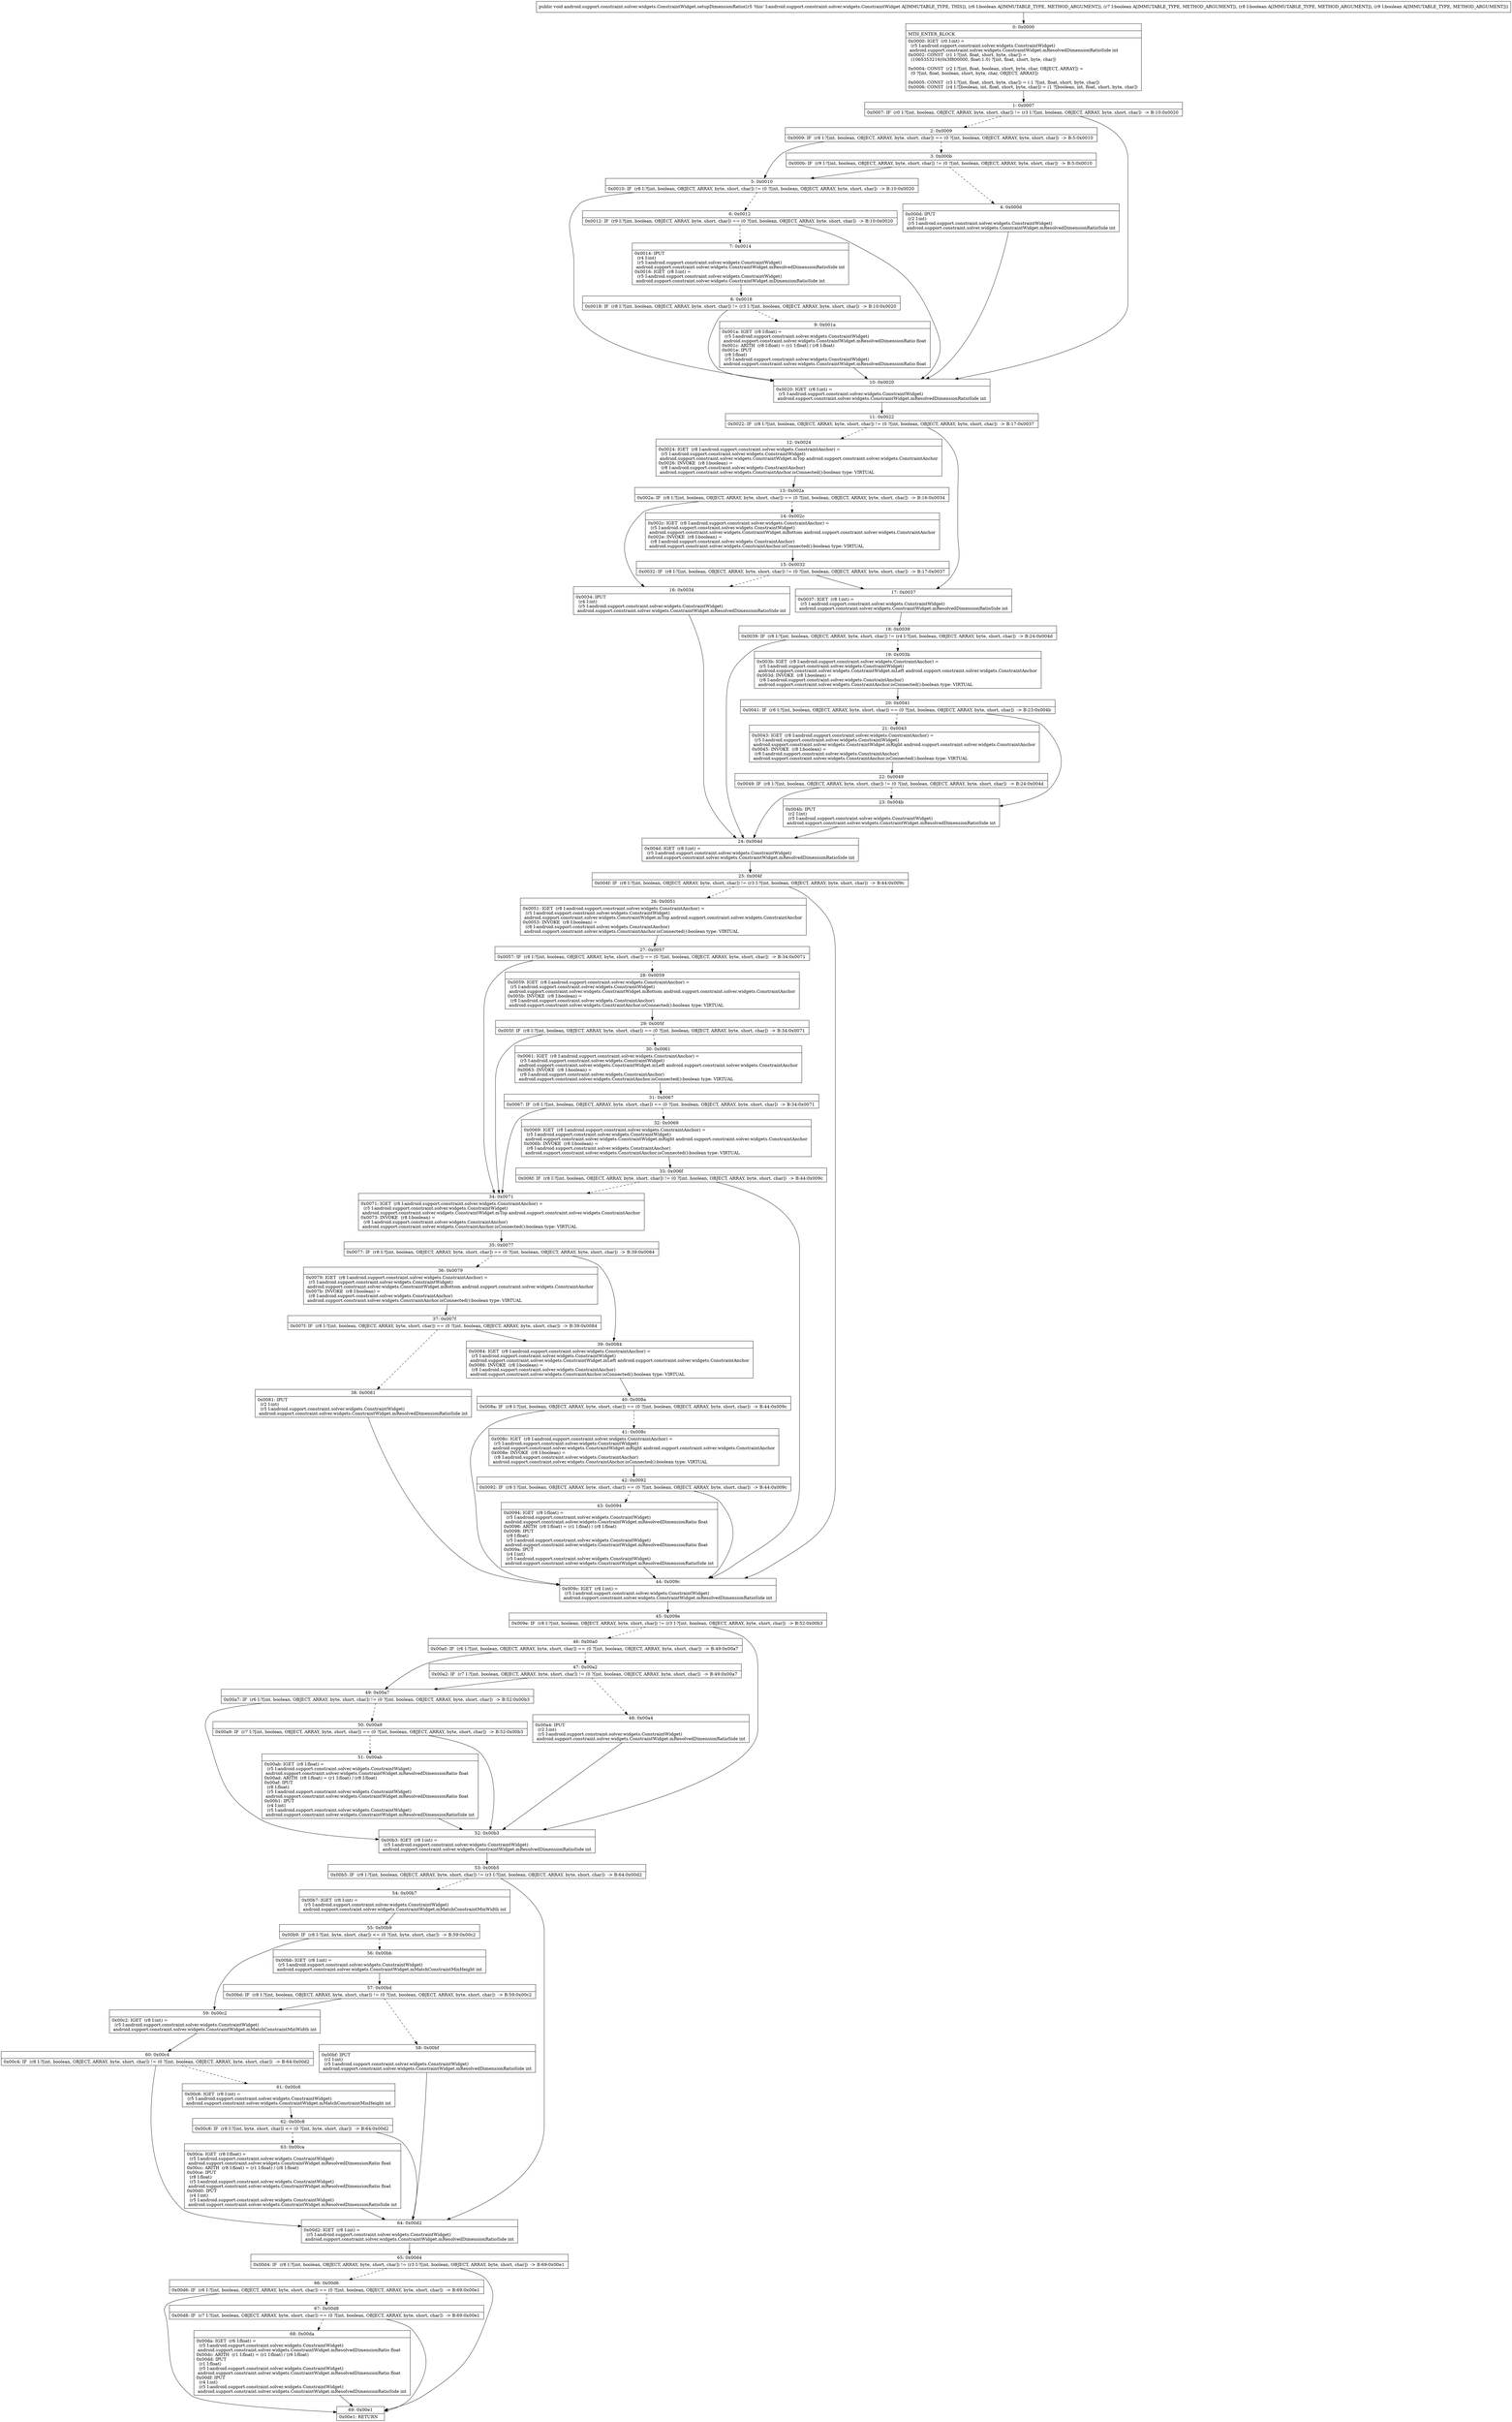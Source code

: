 digraph "CFG forandroid.support.constraint.solver.widgets.ConstraintWidget.setupDimensionRatio(ZZZZ)V" {
Node_0 [shape=record,label="{0\:\ 0x0000|MTH_ENTER_BLOCK\l|0x0000: IGET  (r0 I:int) = \l  (r5 I:android.support.constraint.solver.widgets.ConstraintWidget)\l android.support.constraint.solver.widgets.ConstraintWidget.mResolvedDimensionRatioSide int \l0x0002: CONST  (r1 I:?[int, float, short, byte, char]) = \l  (1065353216(0x3f800000, float:1.0) ?[int, float, short, byte, char])\l \l0x0004: CONST  (r2 I:?[int, float, boolean, short, byte, char, OBJECT, ARRAY]) = \l  (0 ?[int, float, boolean, short, byte, char, OBJECT, ARRAY])\l \l0x0005: CONST  (r3 I:?[int, float, short, byte, char]) = (\-1 ?[int, float, short, byte, char]) \l0x0006: CONST  (r4 I:?[boolean, int, float, short, byte, char]) = (1 ?[boolean, int, float, short, byte, char]) \l}"];
Node_1 [shape=record,label="{1\:\ 0x0007|0x0007: IF  (r0 I:?[int, boolean, OBJECT, ARRAY, byte, short, char]) != (r3 I:?[int, boolean, OBJECT, ARRAY, byte, short, char])  \-\> B:10:0x0020 \l}"];
Node_2 [shape=record,label="{2\:\ 0x0009|0x0009: IF  (r8 I:?[int, boolean, OBJECT, ARRAY, byte, short, char]) == (0 ?[int, boolean, OBJECT, ARRAY, byte, short, char])  \-\> B:5:0x0010 \l}"];
Node_3 [shape=record,label="{3\:\ 0x000b|0x000b: IF  (r9 I:?[int, boolean, OBJECT, ARRAY, byte, short, char]) != (0 ?[int, boolean, OBJECT, ARRAY, byte, short, char])  \-\> B:5:0x0010 \l}"];
Node_4 [shape=record,label="{4\:\ 0x000d|0x000d: IPUT  \l  (r2 I:int)\l  (r5 I:android.support.constraint.solver.widgets.ConstraintWidget)\l android.support.constraint.solver.widgets.ConstraintWidget.mResolvedDimensionRatioSide int \l}"];
Node_5 [shape=record,label="{5\:\ 0x0010|0x0010: IF  (r8 I:?[int, boolean, OBJECT, ARRAY, byte, short, char]) != (0 ?[int, boolean, OBJECT, ARRAY, byte, short, char])  \-\> B:10:0x0020 \l}"];
Node_6 [shape=record,label="{6\:\ 0x0012|0x0012: IF  (r9 I:?[int, boolean, OBJECT, ARRAY, byte, short, char]) == (0 ?[int, boolean, OBJECT, ARRAY, byte, short, char])  \-\> B:10:0x0020 \l}"];
Node_7 [shape=record,label="{7\:\ 0x0014|0x0014: IPUT  \l  (r4 I:int)\l  (r5 I:android.support.constraint.solver.widgets.ConstraintWidget)\l android.support.constraint.solver.widgets.ConstraintWidget.mResolvedDimensionRatioSide int \l0x0016: IGET  (r8 I:int) = \l  (r5 I:android.support.constraint.solver.widgets.ConstraintWidget)\l android.support.constraint.solver.widgets.ConstraintWidget.mDimensionRatioSide int \l}"];
Node_8 [shape=record,label="{8\:\ 0x0018|0x0018: IF  (r8 I:?[int, boolean, OBJECT, ARRAY, byte, short, char]) != (r3 I:?[int, boolean, OBJECT, ARRAY, byte, short, char])  \-\> B:10:0x0020 \l}"];
Node_9 [shape=record,label="{9\:\ 0x001a|0x001a: IGET  (r8 I:float) = \l  (r5 I:android.support.constraint.solver.widgets.ConstraintWidget)\l android.support.constraint.solver.widgets.ConstraintWidget.mResolvedDimensionRatio float \l0x001c: ARITH  (r8 I:float) = (r1 I:float) \/ (r8 I:float) \l0x001e: IPUT  \l  (r8 I:float)\l  (r5 I:android.support.constraint.solver.widgets.ConstraintWidget)\l android.support.constraint.solver.widgets.ConstraintWidget.mResolvedDimensionRatio float \l}"];
Node_10 [shape=record,label="{10\:\ 0x0020|0x0020: IGET  (r8 I:int) = \l  (r5 I:android.support.constraint.solver.widgets.ConstraintWidget)\l android.support.constraint.solver.widgets.ConstraintWidget.mResolvedDimensionRatioSide int \l}"];
Node_11 [shape=record,label="{11\:\ 0x0022|0x0022: IF  (r8 I:?[int, boolean, OBJECT, ARRAY, byte, short, char]) != (0 ?[int, boolean, OBJECT, ARRAY, byte, short, char])  \-\> B:17:0x0037 \l}"];
Node_12 [shape=record,label="{12\:\ 0x0024|0x0024: IGET  (r8 I:android.support.constraint.solver.widgets.ConstraintAnchor) = \l  (r5 I:android.support.constraint.solver.widgets.ConstraintWidget)\l android.support.constraint.solver.widgets.ConstraintWidget.mTop android.support.constraint.solver.widgets.ConstraintAnchor \l0x0026: INVOKE  (r8 I:boolean) = \l  (r8 I:android.support.constraint.solver.widgets.ConstraintAnchor)\l android.support.constraint.solver.widgets.ConstraintAnchor.isConnected():boolean type: VIRTUAL \l}"];
Node_13 [shape=record,label="{13\:\ 0x002a|0x002a: IF  (r8 I:?[int, boolean, OBJECT, ARRAY, byte, short, char]) == (0 ?[int, boolean, OBJECT, ARRAY, byte, short, char])  \-\> B:16:0x0034 \l}"];
Node_14 [shape=record,label="{14\:\ 0x002c|0x002c: IGET  (r8 I:android.support.constraint.solver.widgets.ConstraintAnchor) = \l  (r5 I:android.support.constraint.solver.widgets.ConstraintWidget)\l android.support.constraint.solver.widgets.ConstraintWidget.mBottom android.support.constraint.solver.widgets.ConstraintAnchor \l0x002e: INVOKE  (r8 I:boolean) = \l  (r8 I:android.support.constraint.solver.widgets.ConstraintAnchor)\l android.support.constraint.solver.widgets.ConstraintAnchor.isConnected():boolean type: VIRTUAL \l}"];
Node_15 [shape=record,label="{15\:\ 0x0032|0x0032: IF  (r8 I:?[int, boolean, OBJECT, ARRAY, byte, short, char]) != (0 ?[int, boolean, OBJECT, ARRAY, byte, short, char])  \-\> B:17:0x0037 \l}"];
Node_16 [shape=record,label="{16\:\ 0x0034|0x0034: IPUT  \l  (r4 I:int)\l  (r5 I:android.support.constraint.solver.widgets.ConstraintWidget)\l android.support.constraint.solver.widgets.ConstraintWidget.mResolvedDimensionRatioSide int \l}"];
Node_17 [shape=record,label="{17\:\ 0x0037|0x0037: IGET  (r8 I:int) = \l  (r5 I:android.support.constraint.solver.widgets.ConstraintWidget)\l android.support.constraint.solver.widgets.ConstraintWidget.mResolvedDimensionRatioSide int \l}"];
Node_18 [shape=record,label="{18\:\ 0x0039|0x0039: IF  (r8 I:?[int, boolean, OBJECT, ARRAY, byte, short, char]) != (r4 I:?[int, boolean, OBJECT, ARRAY, byte, short, char])  \-\> B:24:0x004d \l}"];
Node_19 [shape=record,label="{19\:\ 0x003b|0x003b: IGET  (r8 I:android.support.constraint.solver.widgets.ConstraintAnchor) = \l  (r5 I:android.support.constraint.solver.widgets.ConstraintWidget)\l android.support.constraint.solver.widgets.ConstraintWidget.mLeft android.support.constraint.solver.widgets.ConstraintAnchor \l0x003d: INVOKE  (r8 I:boolean) = \l  (r8 I:android.support.constraint.solver.widgets.ConstraintAnchor)\l android.support.constraint.solver.widgets.ConstraintAnchor.isConnected():boolean type: VIRTUAL \l}"];
Node_20 [shape=record,label="{20\:\ 0x0041|0x0041: IF  (r8 I:?[int, boolean, OBJECT, ARRAY, byte, short, char]) == (0 ?[int, boolean, OBJECT, ARRAY, byte, short, char])  \-\> B:23:0x004b \l}"];
Node_21 [shape=record,label="{21\:\ 0x0043|0x0043: IGET  (r8 I:android.support.constraint.solver.widgets.ConstraintAnchor) = \l  (r5 I:android.support.constraint.solver.widgets.ConstraintWidget)\l android.support.constraint.solver.widgets.ConstraintWidget.mRight android.support.constraint.solver.widgets.ConstraintAnchor \l0x0045: INVOKE  (r8 I:boolean) = \l  (r8 I:android.support.constraint.solver.widgets.ConstraintAnchor)\l android.support.constraint.solver.widgets.ConstraintAnchor.isConnected():boolean type: VIRTUAL \l}"];
Node_22 [shape=record,label="{22\:\ 0x0049|0x0049: IF  (r8 I:?[int, boolean, OBJECT, ARRAY, byte, short, char]) != (0 ?[int, boolean, OBJECT, ARRAY, byte, short, char])  \-\> B:24:0x004d \l}"];
Node_23 [shape=record,label="{23\:\ 0x004b|0x004b: IPUT  \l  (r2 I:int)\l  (r5 I:android.support.constraint.solver.widgets.ConstraintWidget)\l android.support.constraint.solver.widgets.ConstraintWidget.mResolvedDimensionRatioSide int \l}"];
Node_24 [shape=record,label="{24\:\ 0x004d|0x004d: IGET  (r8 I:int) = \l  (r5 I:android.support.constraint.solver.widgets.ConstraintWidget)\l android.support.constraint.solver.widgets.ConstraintWidget.mResolvedDimensionRatioSide int \l}"];
Node_25 [shape=record,label="{25\:\ 0x004f|0x004f: IF  (r8 I:?[int, boolean, OBJECT, ARRAY, byte, short, char]) != (r3 I:?[int, boolean, OBJECT, ARRAY, byte, short, char])  \-\> B:44:0x009c \l}"];
Node_26 [shape=record,label="{26\:\ 0x0051|0x0051: IGET  (r8 I:android.support.constraint.solver.widgets.ConstraintAnchor) = \l  (r5 I:android.support.constraint.solver.widgets.ConstraintWidget)\l android.support.constraint.solver.widgets.ConstraintWidget.mTop android.support.constraint.solver.widgets.ConstraintAnchor \l0x0053: INVOKE  (r8 I:boolean) = \l  (r8 I:android.support.constraint.solver.widgets.ConstraintAnchor)\l android.support.constraint.solver.widgets.ConstraintAnchor.isConnected():boolean type: VIRTUAL \l}"];
Node_27 [shape=record,label="{27\:\ 0x0057|0x0057: IF  (r8 I:?[int, boolean, OBJECT, ARRAY, byte, short, char]) == (0 ?[int, boolean, OBJECT, ARRAY, byte, short, char])  \-\> B:34:0x0071 \l}"];
Node_28 [shape=record,label="{28\:\ 0x0059|0x0059: IGET  (r8 I:android.support.constraint.solver.widgets.ConstraintAnchor) = \l  (r5 I:android.support.constraint.solver.widgets.ConstraintWidget)\l android.support.constraint.solver.widgets.ConstraintWidget.mBottom android.support.constraint.solver.widgets.ConstraintAnchor \l0x005b: INVOKE  (r8 I:boolean) = \l  (r8 I:android.support.constraint.solver.widgets.ConstraintAnchor)\l android.support.constraint.solver.widgets.ConstraintAnchor.isConnected():boolean type: VIRTUAL \l}"];
Node_29 [shape=record,label="{29\:\ 0x005f|0x005f: IF  (r8 I:?[int, boolean, OBJECT, ARRAY, byte, short, char]) == (0 ?[int, boolean, OBJECT, ARRAY, byte, short, char])  \-\> B:34:0x0071 \l}"];
Node_30 [shape=record,label="{30\:\ 0x0061|0x0061: IGET  (r8 I:android.support.constraint.solver.widgets.ConstraintAnchor) = \l  (r5 I:android.support.constraint.solver.widgets.ConstraintWidget)\l android.support.constraint.solver.widgets.ConstraintWidget.mLeft android.support.constraint.solver.widgets.ConstraintAnchor \l0x0063: INVOKE  (r8 I:boolean) = \l  (r8 I:android.support.constraint.solver.widgets.ConstraintAnchor)\l android.support.constraint.solver.widgets.ConstraintAnchor.isConnected():boolean type: VIRTUAL \l}"];
Node_31 [shape=record,label="{31\:\ 0x0067|0x0067: IF  (r8 I:?[int, boolean, OBJECT, ARRAY, byte, short, char]) == (0 ?[int, boolean, OBJECT, ARRAY, byte, short, char])  \-\> B:34:0x0071 \l}"];
Node_32 [shape=record,label="{32\:\ 0x0069|0x0069: IGET  (r8 I:android.support.constraint.solver.widgets.ConstraintAnchor) = \l  (r5 I:android.support.constraint.solver.widgets.ConstraintWidget)\l android.support.constraint.solver.widgets.ConstraintWidget.mRight android.support.constraint.solver.widgets.ConstraintAnchor \l0x006b: INVOKE  (r8 I:boolean) = \l  (r8 I:android.support.constraint.solver.widgets.ConstraintAnchor)\l android.support.constraint.solver.widgets.ConstraintAnchor.isConnected():boolean type: VIRTUAL \l}"];
Node_33 [shape=record,label="{33\:\ 0x006f|0x006f: IF  (r8 I:?[int, boolean, OBJECT, ARRAY, byte, short, char]) != (0 ?[int, boolean, OBJECT, ARRAY, byte, short, char])  \-\> B:44:0x009c \l}"];
Node_34 [shape=record,label="{34\:\ 0x0071|0x0071: IGET  (r8 I:android.support.constraint.solver.widgets.ConstraintAnchor) = \l  (r5 I:android.support.constraint.solver.widgets.ConstraintWidget)\l android.support.constraint.solver.widgets.ConstraintWidget.mTop android.support.constraint.solver.widgets.ConstraintAnchor \l0x0073: INVOKE  (r8 I:boolean) = \l  (r8 I:android.support.constraint.solver.widgets.ConstraintAnchor)\l android.support.constraint.solver.widgets.ConstraintAnchor.isConnected():boolean type: VIRTUAL \l}"];
Node_35 [shape=record,label="{35\:\ 0x0077|0x0077: IF  (r8 I:?[int, boolean, OBJECT, ARRAY, byte, short, char]) == (0 ?[int, boolean, OBJECT, ARRAY, byte, short, char])  \-\> B:39:0x0084 \l}"];
Node_36 [shape=record,label="{36\:\ 0x0079|0x0079: IGET  (r8 I:android.support.constraint.solver.widgets.ConstraintAnchor) = \l  (r5 I:android.support.constraint.solver.widgets.ConstraintWidget)\l android.support.constraint.solver.widgets.ConstraintWidget.mBottom android.support.constraint.solver.widgets.ConstraintAnchor \l0x007b: INVOKE  (r8 I:boolean) = \l  (r8 I:android.support.constraint.solver.widgets.ConstraintAnchor)\l android.support.constraint.solver.widgets.ConstraintAnchor.isConnected():boolean type: VIRTUAL \l}"];
Node_37 [shape=record,label="{37\:\ 0x007f|0x007f: IF  (r8 I:?[int, boolean, OBJECT, ARRAY, byte, short, char]) == (0 ?[int, boolean, OBJECT, ARRAY, byte, short, char])  \-\> B:39:0x0084 \l}"];
Node_38 [shape=record,label="{38\:\ 0x0081|0x0081: IPUT  \l  (r2 I:int)\l  (r5 I:android.support.constraint.solver.widgets.ConstraintWidget)\l android.support.constraint.solver.widgets.ConstraintWidget.mResolvedDimensionRatioSide int \l}"];
Node_39 [shape=record,label="{39\:\ 0x0084|0x0084: IGET  (r8 I:android.support.constraint.solver.widgets.ConstraintAnchor) = \l  (r5 I:android.support.constraint.solver.widgets.ConstraintWidget)\l android.support.constraint.solver.widgets.ConstraintWidget.mLeft android.support.constraint.solver.widgets.ConstraintAnchor \l0x0086: INVOKE  (r8 I:boolean) = \l  (r8 I:android.support.constraint.solver.widgets.ConstraintAnchor)\l android.support.constraint.solver.widgets.ConstraintAnchor.isConnected():boolean type: VIRTUAL \l}"];
Node_40 [shape=record,label="{40\:\ 0x008a|0x008a: IF  (r8 I:?[int, boolean, OBJECT, ARRAY, byte, short, char]) == (0 ?[int, boolean, OBJECT, ARRAY, byte, short, char])  \-\> B:44:0x009c \l}"];
Node_41 [shape=record,label="{41\:\ 0x008c|0x008c: IGET  (r8 I:android.support.constraint.solver.widgets.ConstraintAnchor) = \l  (r5 I:android.support.constraint.solver.widgets.ConstraintWidget)\l android.support.constraint.solver.widgets.ConstraintWidget.mRight android.support.constraint.solver.widgets.ConstraintAnchor \l0x008e: INVOKE  (r8 I:boolean) = \l  (r8 I:android.support.constraint.solver.widgets.ConstraintAnchor)\l android.support.constraint.solver.widgets.ConstraintAnchor.isConnected():boolean type: VIRTUAL \l}"];
Node_42 [shape=record,label="{42\:\ 0x0092|0x0092: IF  (r8 I:?[int, boolean, OBJECT, ARRAY, byte, short, char]) == (0 ?[int, boolean, OBJECT, ARRAY, byte, short, char])  \-\> B:44:0x009c \l}"];
Node_43 [shape=record,label="{43\:\ 0x0094|0x0094: IGET  (r8 I:float) = \l  (r5 I:android.support.constraint.solver.widgets.ConstraintWidget)\l android.support.constraint.solver.widgets.ConstraintWidget.mResolvedDimensionRatio float \l0x0096: ARITH  (r8 I:float) = (r1 I:float) \/ (r8 I:float) \l0x0098: IPUT  \l  (r8 I:float)\l  (r5 I:android.support.constraint.solver.widgets.ConstraintWidget)\l android.support.constraint.solver.widgets.ConstraintWidget.mResolvedDimensionRatio float \l0x009a: IPUT  \l  (r4 I:int)\l  (r5 I:android.support.constraint.solver.widgets.ConstraintWidget)\l android.support.constraint.solver.widgets.ConstraintWidget.mResolvedDimensionRatioSide int \l}"];
Node_44 [shape=record,label="{44\:\ 0x009c|0x009c: IGET  (r8 I:int) = \l  (r5 I:android.support.constraint.solver.widgets.ConstraintWidget)\l android.support.constraint.solver.widgets.ConstraintWidget.mResolvedDimensionRatioSide int \l}"];
Node_45 [shape=record,label="{45\:\ 0x009e|0x009e: IF  (r8 I:?[int, boolean, OBJECT, ARRAY, byte, short, char]) != (r3 I:?[int, boolean, OBJECT, ARRAY, byte, short, char])  \-\> B:52:0x00b3 \l}"];
Node_46 [shape=record,label="{46\:\ 0x00a0|0x00a0: IF  (r6 I:?[int, boolean, OBJECT, ARRAY, byte, short, char]) == (0 ?[int, boolean, OBJECT, ARRAY, byte, short, char])  \-\> B:49:0x00a7 \l}"];
Node_47 [shape=record,label="{47\:\ 0x00a2|0x00a2: IF  (r7 I:?[int, boolean, OBJECT, ARRAY, byte, short, char]) != (0 ?[int, boolean, OBJECT, ARRAY, byte, short, char])  \-\> B:49:0x00a7 \l}"];
Node_48 [shape=record,label="{48\:\ 0x00a4|0x00a4: IPUT  \l  (r2 I:int)\l  (r5 I:android.support.constraint.solver.widgets.ConstraintWidget)\l android.support.constraint.solver.widgets.ConstraintWidget.mResolvedDimensionRatioSide int \l}"];
Node_49 [shape=record,label="{49\:\ 0x00a7|0x00a7: IF  (r6 I:?[int, boolean, OBJECT, ARRAY, byte, short, char]) != (0 ?[int, boolean, OBJECT, ARRAY, byte, short, char])  \-\> B:52:0x00b3 \l}"];
Node_50 [shape=record,label="{50\:\ 0x00a9|0x00a9: IF  (r7 I:?[int, boolean, OBJECT, ARRAY, byte, short, char]) == (0 ?[int, boolean, OBJECT, ARRAY, byte, short, char])  \-\> B:52:0x00b3 \l}"];
Node_51 [shape=record,label="{51\:\ 0x00ab|0x00ab: IGET  (r8 I:float) = \l  (r5 I:android.support.constraint.solver.widgets.ConstraintWidget)\l android.support.constraint.solver.widgets.ConstraintWidget.mResolvedDimensionRatio float \l0x00ad: ARITH  (r8 I:float) = (r1 I:float) \/ (r8 I:float) \l0x00af: IPUT  \l  (r8 I:float)\l  (r5 I:android.support.constraint.solver.widgets.ConstraintWidget)\l android.support.constraint.solver.widgets.ConstraintWidget.mResolvedDimensionRatio float \l0x00b1: IPUT  \l  (r4 I:int)\l  (r5 I:android.support.constraint.solver.widgets.ConstraintWidget)\l android.support.constraint.solver.widgets.ConstraintWidget.mResolvedDimensionRatioSide int \l}"];
Node_52 [shape=record,label="{52\:\ 0x00b3|0x00b3: IGET  (r8 I:int) = \l  (r5 I:android.support.constraint.solver.widgets.ConstraintWidget)\l android.support.constraint.solver.widgets.ConstraintWidget.mResolvedDimensionRatioSide int \l}"];
Node_53 [shape=record,label="{53\:\ 0x00b5|0x00b5: IF  (r8 I:?[int, boolean, OBJECT, ARRAY, byte, short, char]) != (r3 I:?[int, boolean, OBJECT, ARRAY, byte, short, char])  \-\> B:64:0x00d2 \l}"];
Node_54 [shape=record,label="{54\:\ 0x00b7|0x00b7: IGET  (r8 I:int) = \l  (r5 I:android.support.constraint.solver.widgets.ConstraintWidget)\l android.support.constraint.solver.widgets.ConstraintWidget.mMatchConstraintMinWidth int \l}"];
Node_55 [shape=record,label="{55\:\ 0x00b9|0x00b9: IF  (r8 I:?[int, byte, short, char]) \<= (0 ?[int, byte, short, char])  \-\> B:59:0x00c2 \l}"];
Node_56 [shape=record,label="{56\:\ 0x00bb|0x00bb: IGET  (r8 I:int) = \l  (r5 I:android.support.constraint.solver.widgets.ConstraintWidget)\l android.support.constraint.solver.widgets.ConstraintWidget.mMatchConstraintMinHeight int \l}"];
Node_57 [shape=record,label="{57\:\ 0x00bd|0x00bd: IF  (r8 I:?[int, boolean, OBJECT, ARRAY, byte, short, char]) != (0 ?[int, boolean, OBJECT, ARRAY, byte, short, char])  \-\> B:59:0x00c2 \l}"];
Node_58 [shape=record,label="{58\:\ 0x00bf|0x00bf: IPUT  \l  (r2 I:int)\l  (r5 I:android.support.constraint.solver.widgets.ConstraintWidget)\l android.support.constraint.solver.widgets.ConstraintWidget.mResolvedDimensionRatioSide int \l}"];
Node_59 [shape=record,label="{59\:\ 0x00c2|0x00c2: IGET  (r8 I:int) = \l  (r5 I:android.support.constraint.solver.widgets.ConstraintWidget)\l android.support.constraint.solver.widgets.ConstraintWidget.mMatchConstraintMinWidth int \l}"];
Node_60 [shape=record,label="{60\:\ 0x00c4|0x00c4: IF  (r8 I:?[int, boolean, OBJECT, ARRAY, byte, short, char]) != (0 ?[int, boolean, OBJECT, ARRAY, byte, short, char])  \-\> B:64:0x00d2 \l}"];
Node_61 [shape=record,label="{61\:\ 0x00c6|0x00c6: IGET  (r8 I:int) = \l  (r5 I:android.support.constraint.solver.widgets.ConstraintWidget)\l android.support.constraint.solver.widgets.ConstraintWidget.mMatchConstraintMinHeight int \l}"];
Node_62 [shape=record,label="{62\:\ 0x00c8|0x00c8: IF  (r8 I:?[int, byte, short, char]) \<= (0 ?[int, byte, short, char])  \-\> B:64:0x00d2 \l}"];
Node_63 [shape=record,label="{63\:\ 0x00ca|0x00ca: IGET  (r8 I:float) = \l  (r5 I:android.support.constraint.solver.widgets.ConstraintWidget)\l android.support.constraint.solver.widgets.ConstraintWidget.mResolvedDimensionRatio float \l0x00cc: ARITH  (r8 I:float) = (r1 I:float) \/ (r8 I:float) \l0x00ce: IPUT  \l  (r8 I:float)\l  (r5 I:android.support.constraint.solver.widgets.ConstraintWidget)\l android.support.constraint.solver.widgets.ConstraintWidget.mResolvedDimensionRatio float \l0x00d0: IPUT  \l  (r4 I:int)\l  (r5 I:android.support.constraint.solver.widgets.ConstraintWidget)\l android.support.constraint.solver.widgets.ConstraintWidget.mResolvedDimensionRatioSide int \l}"];
Node_64 [shape=record,label="{64\:\ 0x00d2|0x00d2: IGET  (r8 I:int) = \l  (r5 I:android.support.constraint.solver.widgets.ConstraintWidget)\l android.support.constraint.solver.widgets.ConstraintWidget.mResolvedDimensionRatioSide int \l}"];
Node_65 [shape=record,label="{65\:\ 0x00d4|0x00d4: IF  (r8 I:?[int, boolean, OBJECT, ARRAY, byte, short, char]) != (r3 I:?[int, boolean, OBJECT, ARRAY, byte, short, char])  \-\> B:69:0x00e1 \l}"];
Node_66 [shape=record,label="{66\:\ 0x00d6|0x00d6: IF  (r6 I:?[int, boolean, OBJECT, ARRAY, byte, short, char]) == (0 ?[int, boolean, OBJECT, ARRAY, byte, short, char])  \-\> B:69:0x00e1 \l}"];
Node_67 [shape=record,label="{67\:\ 0x00d8|0x00d8: IF  (r7 I:?[int, boolean, OBJECT, ARRAY, byte, short, char]) == (0 ?[int, boolean, OBJECT, ARRAY, byte, short, char])  \-\> B:69:0x00e1 \l}"];
Node_68 [shape=record,label="{68\:\ 0x00da|0x00da: IGET  (r6 I:float) = \l  (r5 I:android.support.constraint.solver.widgets.ConstraintWidget)\l android.support.constraint.solver.widgets.ConstraintWidget.mResolvedDimensionRatio float \l0x00dc: ARITH  (r1 I:float) = (r1 I:float) \/ (r6 I:float) \l0x00dd: IPUT  \l  (r1 I:float)\l  (r5 I:android.support.constraint.solver.widgets.ConstraintWidget)\l android.support.constraint.solver.widgets.ConstraintWidget.mResolvedDimensionRatio float \l0x00df: IPUT  \l  (r4 I:int)\l  (r5 I:android.support.constraint.solver.widgets.ConstraintWidget)\l android.support.constraint.solver.widgets.ConstraintWidget.mResolvedDimensionRatioSide int \l}"];
Node_69 [shape=record,label="{69\:\ 0x00e1|0x00e1: RETURN   \l}"];
MethodNode[shape=record,label="{public void android.support.constraint.solver.widgets.ConstraintWidget.setupDimensionRatio((r5 'this' I:android.support.constraint.solver.widgets.ConstraintWidget A[IMMUTABLE_TYPE, THIS]), (r6 I:boolean A[IMMUTABLE_TYPE, METHOD_ARGUMENT]), (r7 I:boolean A[IMMUTABLE_TYPE, METHOD_ARGUMENT]), (r8 I:boolean A[IMMUTABLE_TYPE, METHOD_ARGUMENT]), (r9 I:boolean A[IMMUTABLE_TYPE, METHOD_ARGUMENT])) }"];
MethodNode -> Node_0;
Node_0 -> Node_1;
Node_1 -> Node_2[style=dashed];
Node_1 -> Node_10;
Node_2 -> Node_3[style=dashed];
Node_2 -> Node_5;
Node_3 -> Node_4[style=dashed];
Node_3 -> Node_5;
Node_4 -> Node_10;
Node_5 -> Node_6[style=dashed];
Node_5 -> Node_10;
Node_6 -> Node_7[style=dashed];
Node_6 -> Node_10;
Node_7 -> Node_8;
Node_8 -> Node_9[style=dashed];
Node_8 -> Node_10;
Node_9 -> Node_10;
Node_10 -> Node_11;
Node_11 -> Node_12[style=dashed];
Node_11 -> Node_17;
Node_12 -> Node_13;
Node_13 -> Node_14[style=dashed];
Node_13 -> Node_16;
Node_14 -> Node_15;
Node_15 -> Node_16[style=dashed];
Node_15 -> Node_17;
Node_16 -> Node_24;
Node_17 -> Node_18;
Node_18 -> Node_19[style=dashed];
Node_18 -> Node_24;
Node_19 -> Node_20;
Node_20 -> Node_21[style=dashed];
Node_20 -> Node_23;
Node_21 -> Node_22;
Node_22 -> Node_23[style=dashed];
Node_22 -> Node_24;
Node_23 -> Node_24;
Node_24 -> Node_25;
Node_25 -> Node_26[style=dashed];
Node_25 -> Node_44;
Node_26 -> Node_27;
Node_27 -> Node_28[style=dashed];
Node_27 -> Node_34;
Node_28 -> Node_29;
Node_29 -> Node_30[style=dashed];
Node_29 -> Node_34;
Node_30 -> Node_31;
Node_31 -> Node_32[style=dashed];
Node_31 -> Node_34;
Node_32 -> Node_33;
Node_33 -> Node_34[style=dashed];
Node_33 -> Node_44;
Node_34 -> Node_35;
Node_35 -> Node_36[style=dashed];
Node_35 -> Node_39;
Node_36 -> Node_37;
Node_37 -> Node_38[style=dashed];
Node_37 -> Node_39;
Node_38 -> Node_44;
Node_39 -> Node_40;
Node_40 -> Node_41[style=dashed];
Node_40 -> Node_44;
Node_41 -> Node_42;
Node_42 -> Node_43[style=dashed];
Node_42 -> Node_44;
Node_43 -> Node_44;
Node_44 -> Node_45;
Node_45 -> Node_46[style=dashed];
Node_45 -> Node_52;
Node_46 -> Node_47[style=dashed];
Node_46 -> Node_49;
Node_47 -> Node_48[style=dashed];
Node_47 -> Node_49;
Node_48 -> Node_52;
Node_49 -> Node_50[style=dashed];
Node_49 -> Node_52;
Node_50 -> Node_51[style=dashed];
Node_50 -> Node_52;
Node_51 -> Node_52;
Node_52 -> Node_53;
Node_53 -> Node_54[style=dashed];
Node_53 -> Node_64;
Node_54 -> Node_55;
Node_55 -> Node_56[style=dashed];
Node_55 -> Node_59;
Node_56 -> Node_57;
Node_57 -> Node_58[style=dashed];
Node_57 -> Node_59;
Node_58 -> Node_64;
Node_59 -> Node_60;
Node_60 -> Node_61[style=dashed];
Node_60 -> Node_64;
Node_61 -> Node_62;
Node_62 -> Node_63[style=dashed];
Node_62 -> Node_64;
Node_63 -> Node_64;
Node_64 -> Node_65;
Node_65 -> Node_66[style=dashed];
Node_65 -> Node_69;
Node_66 -> Node_67[style=dashed];
Node_66 -> Node_69;
Node_67 -> Node_68[style=dashed];
Node_67 -> Node_69;
Node_68 -> Node_69;
}


